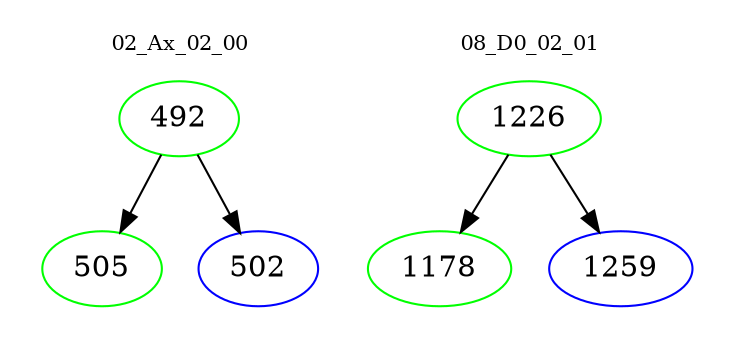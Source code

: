 digraph{
subgraph cluster_0 {
color = white
label = "02_Ax_02_00";
fontsize=10;
T0_492 [label="492", color="green"]
T0_492 -> T0_505 [color="black"]
T0_505 [label="505", color="green"]
T0_492 -> T0_502 [color="black"]
T0_502 [label="502", color="blue"]
}
subgraph cluster_1 {
color = white
label = "08_D0_02_01";
fontsize=10;
T1_1226 [label="1226", color="green"]
T1_1226 -> T1_1178 [color="black"]
T1_1178 [label="1178", color="green"]
T1_1226 -> T1_1259 [color="black"]
T1_1259 [label="1259", color="blue"]
}
}
